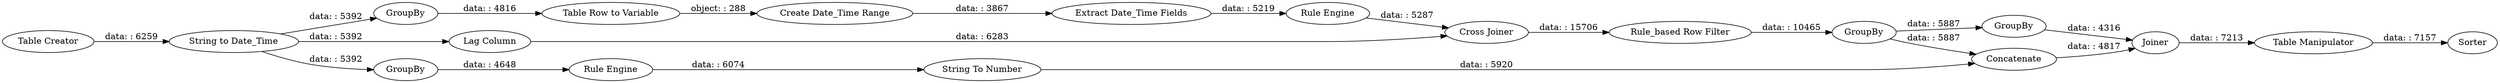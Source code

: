 digraph {
	"-7208911624164072514_20" [label="Rule Engine"]
	"-7208911624164072514_6" [label="Extract Date_Time Fields"]
	"-7208911624164072514_23" [label="String To Number"]
	"-7208911624164072514_15" [label=GroupBy]
	"-7208911624164072514_3" [label=GroupBy]
	"-7208911624164072514_13" [label="Rule_based Row Filter"]
	"-7208911624164072514_4" [label="Table Row to Variable"]
	"-7208911624164072514_25" [label=Concatenate]
	"-7208911624164072514_17" [label=GroupBy]
	"-7208911624164072514_24" [label=Sorter]
	"-7208911624164072514_22" [label="Table Manipulator"]
	"-7208911624164072514_18" [label=Joiner]
	"-7208911624164072514_14" [label="Lag Column"]
	"-7208911624164072514_12" [label="Cross Joiner"]
	"-7208911624164072514_1" [label="Table Creator"]
	"-7208911624164072514_5" [label="Create Date_Time Range"]
	"-7208911624164072514_8" [label="Rule Engine"]
	"-7208911624164072514_2" [label="String to Date_Time"]
	"-7208911624164072514_16" [label=GroupBy]
	"-7208911624164072514_25" -> "-7208911624164072514_18" [label="data: : 4817"]
	"-7208911624164072514_22" -> "-7208911624164072514_24" [label="data: : 7157"]
	"-7208911624164072514_17" -> "-7208911624164072514_18" [label="data: : 4316"]
	"-7208911624164072514_18" -> "-7208911624164072514_22" [label="data: : 7213"]
	"-7208911624164072514_13" -> "-7208911624164072514_15" [label="data: : 10465"]
	"-7208911624164072514_3" -> "-7208911624164072514_4" [label="data: : 4816"]
	"-7208911624164072514_1" -> "-7208911624164072514_2" [label="data: : 6259"]
	"-7208911624164072514_2" -> "-7208911624164072514_3" [label="data: : 5392"]
	"-7208911624164072514_8" -> "-7208911624164072514_12" [label="data: : 5287"]
	"-7208911624164072514_16" -> "-7208911624164072514_20" [label="data: : 4648"]
	"-7208911624164072514_15" -> "-7208911624164072514_25" [label="data: : 5887"]
	"-7208911624164072514_6" -> "-7208911624164072514_8" [label="data: : 5219"]
	"-7208911624164072514_14" -> "-7208911624164072514_12" [label="data: : 6283"]
	"-7208911624164072514_15" -> "-7208911624164072514_17" [label="data: : 5887"]
	"-7208911624164072514_2" -> "-7208911624164072514_16" [label="data: : 5392"]
	"-7208911624164072514_2" -> "-7208911624164072514_14" [label="data: : 5392"]
	"-7208911624164072514_23" -> "-7208911624164072514_25" [label="data: : 5920"]
	"-7208911624164072514_20" -> "-7208911624164072514_23" [label="data: : 6074"]
	"-7208911624164072514_4" -> "-7208911624164072514_5" [label="object: : 288"]
	"-7208911624164072514_12" -> "-7208911624164072514_13" [label="data: : 15706"]
	"-7208911624164072514_5" -> "-7208911624164072514_6" [label="data: : 3867"]
	rankdir=LR
}
